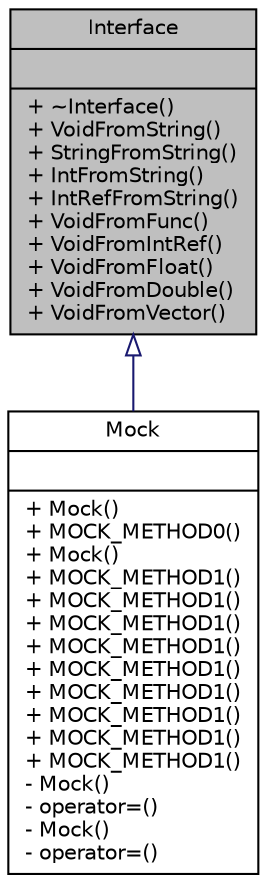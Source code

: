 digraph "Interface"
{
 // LATEX_PDF_SIZE
  bgcolor="transparent";
  edge [fontname="Helvetica",fontsize="10",labelfontname="Helvetica",labelfontsize="10"];
  node [fontname="Helvetica",fontsize="10",shape=record];
  Node1 [label="{Interface\n||+ ~Interface()\l+ VoidFromString()\l+ StringFromString()\l+ IntFromString()\l+ IntRefFromString()\l+ VoidFromFunc()\l+ VoidFromIntRef()\l+ VoidFromFloat()\l+ VoidFromDouble()\l+ VoidFromVector()\l}",height=0.2,width=0.4,color="black", fillcolor="grey75", style="filled", fontcolor="black",tooltip=" "];
  Node1 -> Node2 [dir="back",color="midnightblue",fontsize="10",style="solid",arrowtail="onormal",fontname="Helvetica"];
  Node2 [label="{Mock\n||+ Mock()\l+ MOCK_METHOD0()\l+ Mock()\l+ MOCK_METHOD1()\l+ MOCK_METHOD1()\l+ MOCK_METHOD1()\l+ MOCK_METHOD1()\l+ MOCK_METHOD1()\l+ MOCK_METHOD1()\l+ MOCK_METHOD1()\l+ MOCK_METHOD1()\l+ MOCK_METHOD1()\l- Mock()\l- operator=()\l- Mock()\l- operator=()\l}",height=0.2,width=0.4,color="black",URL="$classMock.html",tooltip=" "];
}
